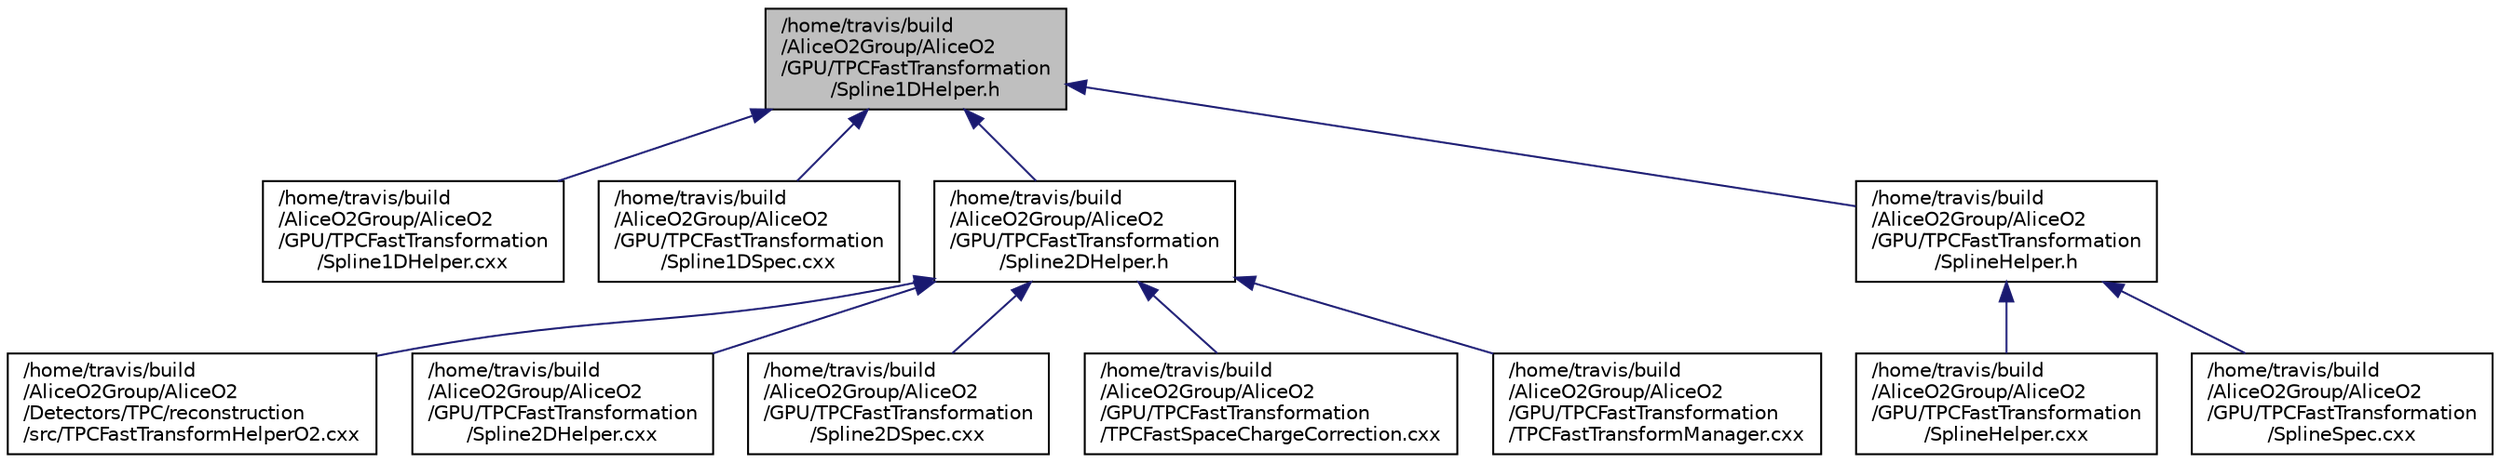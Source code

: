 digraph "/home/travis/build/AliceO2Group/AliceO2/GPU/TPCFastTransformation/Spline1DHelper.h"
{
 // INTERACTIVE_SVG=YES
  bgcolor="transparent";
  edge [fontname="Helvetica",fontsize="10",labelfontname="Helvetica",labelfontsize="10"];
  node [fontname="Helvetica",fontsize="10",shape=record];
  Node21 [label="/home/travis/build\l/AliceO2Group/AliceO2\l/GPU/TPCFastTransformation\l/Spline1DHelper.h",height=0.2,width=0.4,color="black", fillcolor="grey75", style="filled", fontcolor="black"];
  Node21 -> Node22 [dir="back",color="midnightblue",fontsize="10",style="solid",fontname="Helvetica"];
  Node22 [label="/home/travis/build\l/AliceO2Group/AliceO2\l/GPU/TPCFastTransformation\l/Spline1DHelper.cxx",height=0.2,width=0.4,color="black",URL="$dc/d54/Spline1DHelper_8cxx.html",tooltip="Implementation of Spline1DHelper class. "];
  Node21 -> Node23 [dir="back",color="midnightblue",fontsize="10",style="solid",fontname="Helvetica"];
  Node23 [label="/home/travis/build\l/AliceO2Group/AliceO2\l/GPU/TPCFastTransformation\l/Spline1DSpec.cxx",height=0.2,width=0.4,color="black",URL="$df/d01/Spline1DSpec_8cxx.html",tooltip="Implementation of Spline1DContainer & Spline1DSpec classes. "];
  Node21 -> Node24 [dir="back",color="midnightblue",fontsize="10",style="solid",fontname="Helvetica"];
  Node24 [label="/home/travis/build\l/AliceO2Group/AliceO2\l/GPU/TPCFastTransformation\l/Spline2DHelper.h",height=0.2,width=0.4,color="black",URL="$da/da3/Spline2DHelper_8h.html",tooltip="Definition of Spline2DHelper class. "];
  Node24 -> Node25 [dir="back",color="midnightblue",fontsize="10",style="solid",fontname="Helvetica"];
  Node25 [label="/home/travis/build\l/AliceO2Group/AliceO2\l/Detectors/TPC/reconstruction\l/src/TPCFastTransformHelperO2.cxx",height=0.2,width=0.4,color="black",URL="$d5/dc0/TPCFastTransformHelperO2_8cxx.html"];
  Node24 -> Node26 [dir="back",color="midnightblue",fontsize="10",style="solid",fontname="Helvetica"];
  Node26 [label="/home/travis/build\l/AliceO2Group/AliceO2\l/GPU/TPCFastTransformation\l/Spline2DHelper.cxx",height=0.2,width=0.4,color="black",URL="$dd/d9d/Spline2DHelper_8cxx.html",tooltip="Implementation of Spline2DHelper class. "];
  Node24 -> Node27 [dir="back",color="midnightblue",fontsize="10",style="solid",fontname="Helvetica"];
  Node27 [label="/home/travis/build\l/AliceO2Group/AliceO2\l/GPU/TPCFastTransformation\l/Spline2DSpec.cxx",height=0.2,width=0.4,color="black",URL="$de/d2f/Spline2DSpec_8cxx.html",tooltip="Implementation of Spline2DSpec class. "];
  Node24 -> Node28 [dir="back",color="midnightblue",fontsize="10",style="solid",fontname="Helvetica"];
  Node28 [label="/home/travis/build\l/AliceO2Group/AliceO2\l/GPU/TPCFastTransformation\l/TPCFastSpaceChargeCorrection.cxx",height=0.2,width=0.4,color="black",URL="$d1/dff/TPCFastSpaceChargeCorrection_8cxx.html",tooltip="Implementation of TPCFastSpaceChargeCorrection class. "];
  Node24 -> Node29 [dir="back",color="midnightblue",fontsize="10",style="solid",fontname="Helvetica"];
  Node29 [label="/home/travis/build\l/AliceO2Group/AliceO2\l/GPU/TPCFastTransformation\l/TPCFastTransformManager.cxx",height=0.2,width=0.4,color="black",URL="$d5/dd1/TPCFastTransformManager_8cxx.html",tooltip="Implementation of TPCFastTransformManager class. "];
  Node21 -> Node30 [dir="back",color="midnightblue",fontsize="10",style="solid",fontname="Helvetica"];
  Node30 [label="/home/travis/build\l/AliceO2Group/AliceO2\l/GPU/TPCFastTransformation\l/SplineHelper.h",height=0.2,width=0.4,color="black",URL="$de/d4d/SplineHelper_8h.html",tooltip="Definition of SplineHelper class. "];
  Node30 -> Node31 [dir="back",color="midnightblue",fontsize="10",style="solid",fontname="Helvetica"];
  Node31 [label="/home/travis/build\l/AliceO2Group/AliceO2\l/GPU/TPCFastTransformation\l/SplineHelper.cxx",height=0.2,width=0.4,color="black",URL="$d9/ddb/SplineHelper_8cxx.html",tooltip="Implementation of SplineHelper class. "];
  Node30 -> Node32 [dir="back",color="midnightblue",fontsize="10",style="solid",fontname="Helvetica"];
  Node32 [label="/home/travis/build\l/AliceO2Group/AliceO2\l/GPU/TPCFastTransformation\l/SplineSpec.cxx",height=0.2,width=0.4,color="black",URL="$d2/d56/SplineSpec_8cxx.html",tooltip="Implementation of SplineSpec class. "];
}
